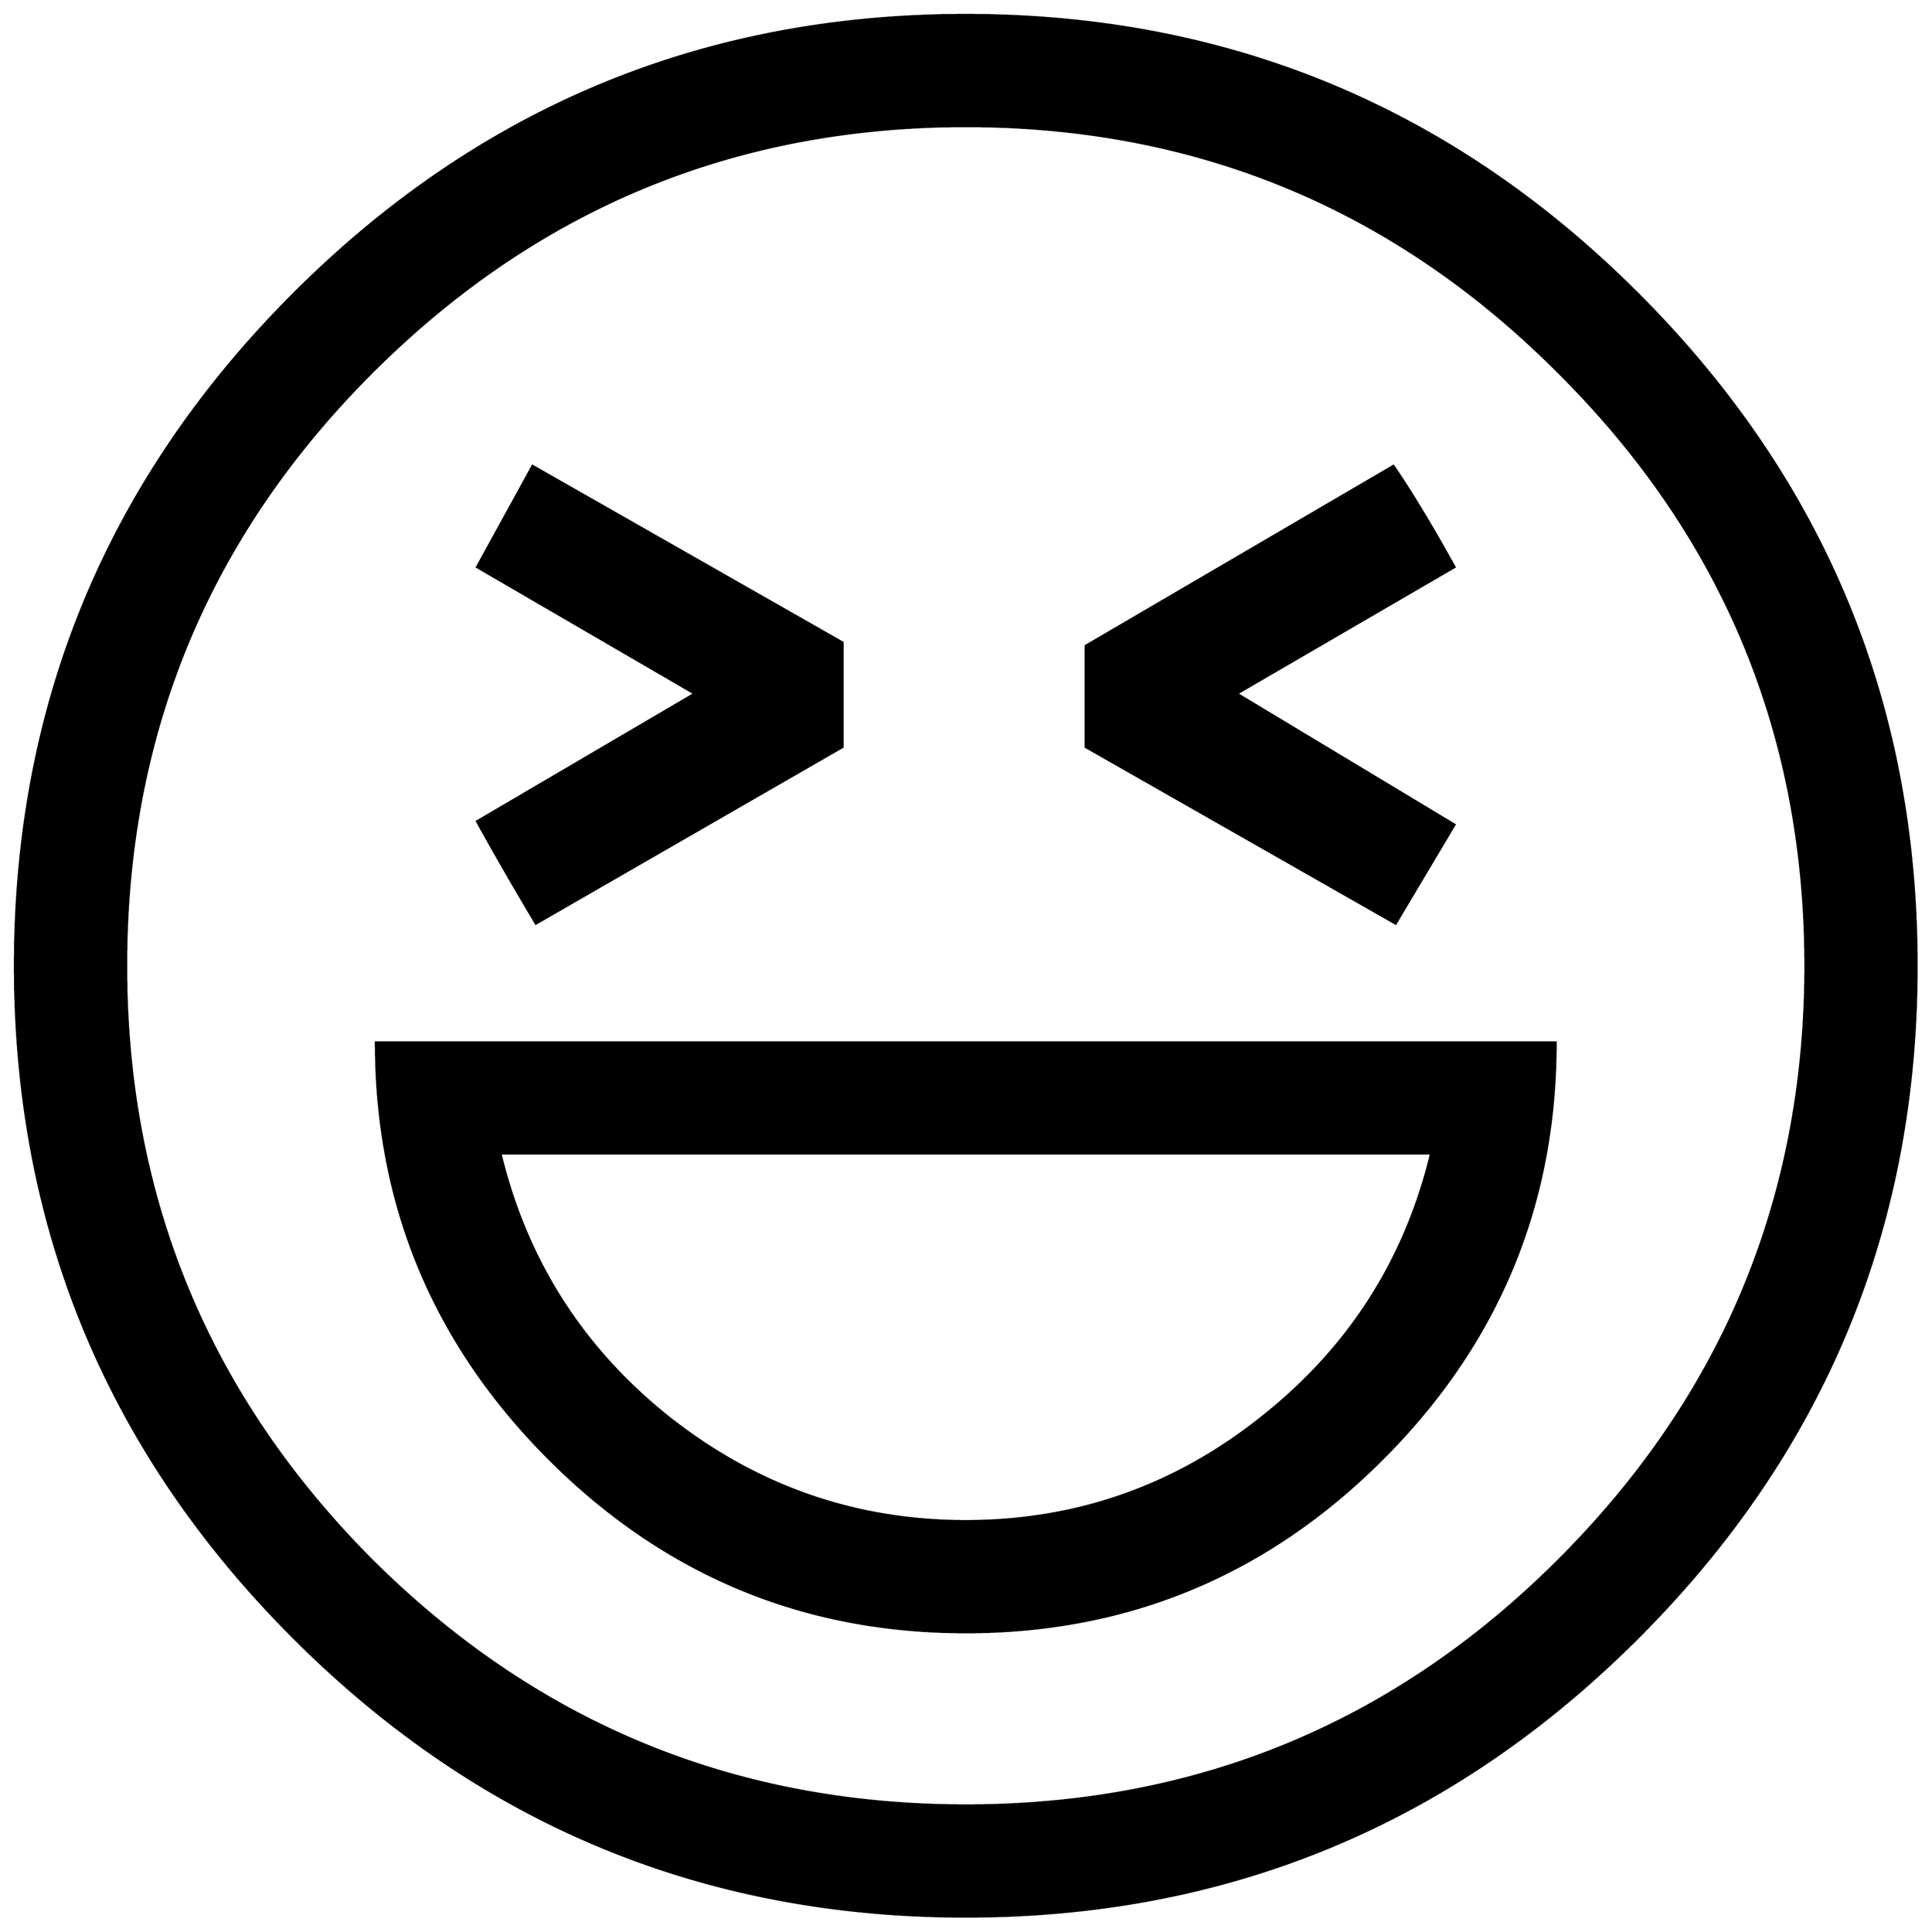 


\begin{tikzpicture}[y=0.80pt, x=0.80pt, yscale=-1.0, xscale=1.0, inner sep=0pt, outer sep=0pt]
\begin{scope}[shift={(100.0,1706.0)},nonzero rule]
  \path[draw=.,fill=.,line width=1.600pt] (1794.0,-582.0) ..
    controls (1794.0,-346.0) and (1710.333,-144.333) ..
    (1543.0,23.0) .. controls (1375.667,190.333) and (1174.0,274.0)
    .. (938.0,274.0) .. controls (702.0,274.0) and (500.333,190.333)
    .. (333.0,23.0) .. controls (165.667,-144.333) and (82.0,-346.0)
    .. (82.0,-582.0) .. controls (82.0,-818.0) and
    (165.667,-1019.667) .. (333.0,-1187.0) .. controls
    (500.333,-1354.333) and (702.0,-1438.0) .. (938.0,-1438.0) ..
    controls (1174.0,-1438.0) and (1375.667,-1354.333) ..
    (1543.0,-1187.0) .. controls (1710.333,-1019.667) and
    (1794.0,-818.0) .. (1794.0,-582.0) -- cycle(1694.0,-582.0)
    .. controls (1694.0,-790.667) and (1620.0,-968.667) ..
    (1472.0,-1116.0) .. controls (1324.667,-1264.0) and
    (1146.667,-1338.0) .. (938.0,-1338.0) .. controls
    (729.333,-1338.0) and (551.0,-1264.0) .. (403.0,-1116.0) ..
    controls (255.667,-968.667) and (182.0,-790.667) .. (182.0,-582.0)
    .. controls (182.0,-373.333) and (255.667,-195.0) ..
    (403.0,-47.0) .. controls (551.0,100.333) and (729.333,174.0) ..
    (938.0,174.0) .. controls (1146.667,174.0) and (1324.667,100.333)
    .. (1472.0,-47.0) .. controls (1620.0,-195.0) and
    (1694.0,-373.333) .. (1694.0,-582.0) -- cycle(1378.0,-709.0)
    -- (1325.0,-620.0) -- (1046.0,-779.0) -- (1046.0,-870.0) --
    (1323.0,-1032.0) .. controls (1339.0,-1008.667) and
    (1357.333,-978.333) .. (1378.0,-941.0) -- (1182.0,-827.0) --
    (1378.0,-709.0) -- cycle(827.0,-779.0) -- (551.0,-620.0) ..
    controls (530.333,-654.667) and (512.667,-685.333) .. (498.0,-712.0)
    -- (694.0,-827.0) -- (498.0,-941.0) -- (548.0,-1032.0) --
    (827.0,-873.0) -- (827.0,-779.0) -- cycle(1469.0,-513.0) ..
    controls (1469.0,-367.0) and (1417.0,-242.0) ..
    (1313.0,-138.0) .. controls (1209.0,-34.0) and (1084.0,18.0)
    .. (938.0,18.0) .. controls (792.0,18.0) and (667.0,-34.0)
    .. (563.0,-138.0) .. controls (459.0,-242.0) and
    (407.0,-367.0) .. (407.0,-513.0) -- (1469.0,-513.0) --
    cycle(1357.0,-413.0) -- (519.0,-413.0) .. controls
    (542.333,-316.333) and (593.0,-237.0) .. (671.0,-175.0) ..
    controls (749.667,-113.0) and (838.667,-82.0) .. (938.0,-82.0)
    .. controls (1037.333,-82.0) and (1126.0,-113.0) ..
    (1204.0,-175.0) .. controls (1282.667,-237.0) and
    (1333.667,-316.333) .. (1357.0,-413.0) -- cycle;
\end{scope}

\end{tikzpicture}

